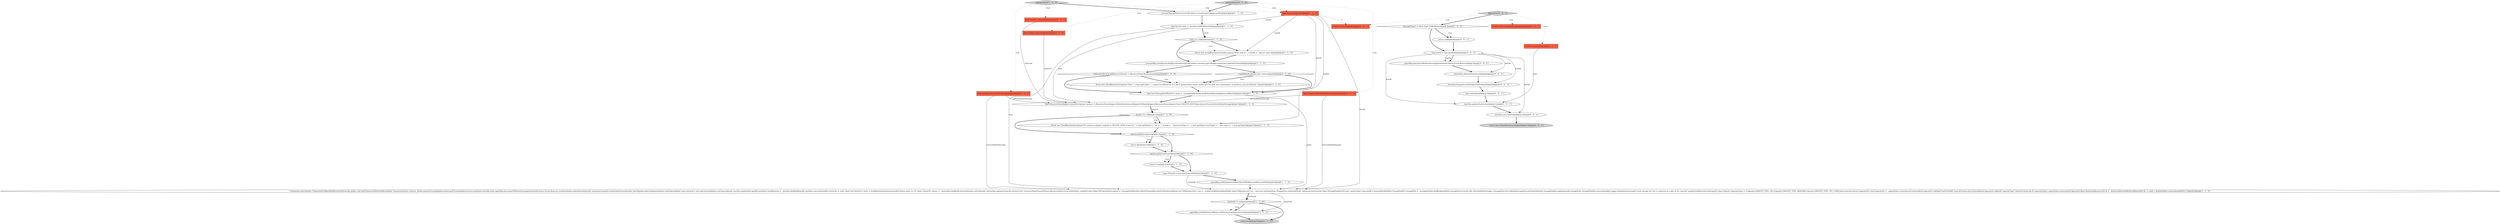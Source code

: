 digraph {
6 [style = filled, label = "Transaction.execute(new TransactionCallbackNoReturn(){@Override public void doInTransactionWithoutResult(final TransactionStatus status){_dcDao.releasePrivateIpAddress(host.getPrivateIpAddress(),host.getDataCenterId(),null)_agentMgr.disconnectWithoutInvestigation(hostId,Status.Event.Remove)_hostDetailsDao.deleteDetails(hostId)_hostGpuGroupsDao.deleteGpuEntries(hostId)_hostTagsDao.deleteTags(hostId)host.setGuid(null)final Long clusterId = host.getClusterId()host.setClusterId(null)_hostDao.update(host.getId(),host)Host hostRemoved = _hostDao.findById(hostId)_hostDao.remove(hostId)if (clusterId != null) {final List<HostVO> hosts = listAllHostsInCluster(clusterId)if (hosts.size() == 0) {final ClusterVO cluster = _clusterDao.findById(clusterId)cluster.setGuid(null)_clusterDao.update(clusterId,cluster)}}try {resourceStateTransitTo(host,ResourceState.Event.DeleteHost,_nodeId)}catch (final NoTransitionException e) _storagePoolHostDao.deletePrimaryRecordsForHost(hostId)final List<VMInstanceVO> vms = _vmDao.listByHostId(hostId)for (final VMInstanceVO vm : vms){vm.setState(State.Stopped)vm.setHostId(null)_vmDao.persist(vm)}for (final StoragePoolHostVO pool : pools){final Long poolId = pool.getPoolId()final StoragePoolVO storagePool = _storagePoolDao.findById(poolId)if (storagePool.isLocal() && isForceDeleteStorage) {storagePool.setUuid(null)storagePool.setClusterId(null)_storagePoolDao.update(poolId,storagePool)_storagePoolDao.remove(poolId)s_logger.debug(String.format(\"Local storage (id: %s( is removed as a part of %s removal\",poolId,hostRemoved.toString()))}}final Object(( capacityTypes = {Capacity.CAPACITY_TYPE_CPU,Capacity.CAPACITY_TYPE_MEMORY,Capacity.CAPACITY_TYPE_CPU_CORE}final SearchCriteria<CapacityVO> hostCapacitySC = _capacityDao.createSearchCriteria()hostCapacitySC.addAnd(\"hostOrPoolId\",SearchCriteria.Op.EQ,hostId)hostCapacitySC.addAnd(\"capacityType\",SearchCriteria.Op.IN,capacityTypes)_capacityDao.remove(hostCapacitySC)final DedicatedResourceVO dr = _dedicatedDao.findByHostId(hostId)if (dr != null) {_dedicatedDao.remove(dr.getId())}}})@@@25@@@['1', '1', '0']", fillcolor = white, shape = ellipse image = "AAA0AAABBB1BBB"];
21 [style = filled, label = "final long hostId@@@2@@@['1', '1', '0']", fillcolor = tomato, shape = box image = "AAA0AAABBB1BBB"];
9 [style = filled, label = "final boolean isForced@@@2@@@['1', '0', '0']", fillcolor = tomato, shape = box image = "AAA0AAABBB1BBB"];
29 [style = filled, label = "boolean isForceDeleteStorage@@@2@@@['0', '0', '1']", fillcolor = tomato, shape = box image = "AAA0AAABBB3BBB"];
5 [style = filled, label = "answer == null@@@14@@@['1', '1', '0']", fillcolor = white, shape = diamond image = "AAA0AAABBB1BBB"];
18 [style = filled, label = "final HostVO host = _hostDao.findById(hostId)@@@4@@@['1', '1', '0']", fillcolor = white, shape = ellipse image = "AAA0AAABBB1BBB"];
27 [style = filled, label = "final boolean isForceDeleteStorage@@@2@@@['0', '1', '0']", fillcolor = tomato, shape = box image = "AAA0AAABBB2BBB"];
13 [style = filled, label = "final List<StoragePoolHostVO> pools = _storagePoolHostDao.listByHostIdIncludingRemoved(hostId)@@@12@@@['1', '1', '0']", fillcolor = white, shape = ellipse image = "AAA0AAABBB1BBB"];
37 [style = filled, label = "_hostDao.update(hostId,host)@@@11@@@['0', '0', '1']", fillcolor = white, shape = ellipse image = "AAA0AAABBB3BBB"];
23 [style = filled, label = "return true@@@21@@@['1', '1', '0']", fillcolor = white, shape = ellipse image = "AAA0AAABBB1BBB"];
17 [style = filled, label = "!answer.getIsContinue()@@@20@@@['1', '1', '0']", fillcolor = white, shape = diamond image = "AAA0AAABBB1BBB"];
22 [style = filled, label = "_accountMgr.getActiveUser(CallContext.current().getCallingUserId())@@@3@@@['1', '1', '0']", fillcolor = white, shape = ellipse image = "AAA0AAABBB1BBB"];
38 [style = filled, label = "_hostDao.remove(hostId)@@@12@@@['0', '0', '1']", fillcolor = white, shape = ellipse image = "AAA0AAABBB3BBB"];
4 [style = filled, label = "Long clusterId = host.getClusterId()@@@23@@@['1', '1', '0']", fillcolor = white, shape = ellipse image = "AAA0AAABBB1BBB"];
3 [style = filled, label = "final boolean isForceDeleteStorage@@@2@@@['1', '0', '0']", fillcolor = tomato, shape = box image = "AAA0AAABBB1BBB"];
8 [style = filled, label = "answer.getIsException()@@@17@@@['1', '1', '0']", fillcolor = white, shape = diamond image = "AAA0AAABBB1BBB"];
39 [style = filled, label = "long hostId = host.getId()@@@6@@@['0', '0', '1']", fillcolor = white, shape = ellipse image = "AAA0AAABBB3BBB"];
26 [style = filled, label = "final boolean isForced@@@2@@@['0', '1', '0']", fillcolor = tomato, shape = box image = "AAA0AAABBB2BBB"];
15 [style = filled, label = "clusterId != null@@@84@@@['1', '1', '0']", fillcolor = white, shape = diamond image = "AAA0AAABBB1BBB"];
30 [style = filled, label = "host.setGuid(null)@@@10@@@['0', '0', '1']", fillcolor = white, shape = ellipse image = "AAA0AAABBB3BBB"];
32 [style = filled, label = "return null@@@4@@@['0', '0', '1']", fillcolor = white, shape = ellipse image = "AAA0AAABBB3BBB"];
12 [style = filled, label = "host == null@@@5@@@['1', '1', '0']", fillcolor = white, shape = diamond image = "AAA0AAABBB1BBB"];
41 [style = filled, label = "HostVO host@@@2@@@['0', '0', '1']", fillcolor = tomato, shape = box image = "AAA0AAABBB3BBB"];
7 [style = filled, label = "return false@@@18@@@['1', '1', '0']", fillcolor = white, shape = ellipse image = "AAA0AAABBB1BBB"];
33 [style = filled, label = "deleteHost['0', '0', '1']", fillcolor = lightgray, shape = diamond image = "AAA0AAABBB3BBB"];
19 [style = filled, label = "return true@@@87@@@['1', '1', '0']", fillcolor = lightgray, shape = ellipse image = "AAA0AAABBB1BBB"];
35 [style = filled, label = "_detailsDao.deleteDetails(hostId)@@@8@@@['0', '0', '1']", fillcolor = white, shape = ellipse image = "AAA0AAABBB3BBB"];
42 [style = filled, label = "boolean isForced@@@2@@@['0', '0', '1']", fillcolor = tomato, shape = box image = "AAA0AAABBB3BBB"];
40 [style = filled, label = "_hostGpuGroupsDao.deleteGpuEntries(hostId)@@@9@@@['0', '0', '1']", fillcolor = white, shape = ellipse image = "AAA0AAABBB3BBB"];
1 [style = filled, label = "_agentMgr.notifyMonitorsOfHostAboutToBeRemoved(host.getId())@@@24@@@['1', '1', '0']", fillcolor = white, shape = ellipse image = "AAA0AAABBB1BBB"];
20 [style = filled, label = "throw new CloudRuntimeException(\"No resource adapter respond to DELETE_HOST event for \" + host.getName() + \" id = \" + hostId + \", hypervisorType is \" + host.getHypervisorType() + \", host type is \" + host.getType())@@@15@@@['1', '1', '0']", fillcolor = white, shape = ellipse image = "AAA0AAABBB1BBB"];
0 [style = filled, label = "_accountMgr.checkAccessAndSpecifyAuthority(CallContext.current().getCallingAccount(),host.getDataCenterId())@@@8@@@['1', '1', '0']", fillcolor = white, shape = ellipse image = "AAA0AAABBB1BBB"];
31 [style = filled, label = "host.getType() != Host.Type.TrafficMonitor@@@3@@@['0', '0', '1']", fillcolor = white, shape = diamond image = "AAA0AAABBB3BBB"];
34 [style = filled, label = "return new DeleteHostAnswer(false)@@@13@@@['0', '0', '1']", fillcolor = lightgray, shape = ellipse image = "AAA0AAABBB3BBB"];
2 [style = filled, label = "final ResourceStateAdapter.DeleteHostAnswer answer = (ResourceStateAdapter.DeleteHostAnswer)dispatchToStateAdapters(ResourceStateAdapter.Event.DELETE_HOST,false,host,isForced,isForceDeleteStorage)@@@13@@@['1', '1', '0']", fillcolor = white, shape = ellipse image = "AAA0AAABBB1BBB"];
10 [style = filled, label = "doDeleteHost['1', '0', '0']", fillcolor = lightgray, shape = diamond image = "AAA0AAABBB1BBB"];
25 [style = filled, label = "doDeleteHost['0', '1', '0']", fillcolor = lightgray, shape = diamond image = "AAA0AAABBB2BBB"];
14 [style = filled, label = "throw new CloudRuntimeException(\"Host \" + host.getUuid() + \" cannot be deleted as it is not in maintenance mode. Either put the host into maintenance or perform a forced deletion.\")@@@10@@@['1', '1', '0']", fillcolor = white, shape = ellipse image = "AAA0AAABBB1BBB"];
24 [style = filled, label = "_agentMgr.notifyMonitorsOfRemovedHost(host.getId(),clusterId)@@@85@@@['1', '1', '0']", fillcolor = white, shape = ellipse image = "AAA0AAABBB1BBB"];
11 [style = filled, label = "throw new InvalidParameterValueException(\"Host with id \" + hostId + \" doesn't exist\")@@@6@@@['1', '1', '0']", fillcolor = white, shape = ellipse image = "AAA0AAABBB1BBB"];
36 [style = filled, label = "_agentMgr.disconnectWithoutInvestigation(hostId,Status.Event.Remove)@@@7@@@['0', '0', '1']", fillcolor = white, shape = ellipse image = "AAA0AAABBB3BBB"];
28 [style = filled, label = "!canDeleteHost(host) && !isForced@@@9@@@['0', '1', '0']", fillcolor = white, shape = diamond image = "AAA0AAABBB2BBB"];
16 [style = filled, label = "!isForced && host.getResourceState() != ResourceState.Maintenance@@@9@@@['1', '0', '0']", fillcolor = white, shape = diamond image = "AAA0AAABBB1BBB"];
21->13 [style = solid, label="hostId"];
28->13 [style = bold, label=""];
6->15 [style = solid, label="clusterId"];
39->38 [style = solid, label="hostId"];
25->21 [style = dotted, label="true"];
41->37 [style = solid, label="host"];
25->26 [style = dotted, label="true"];
16->13 [style = bold, label=""];
33->42 [style = dotted, label="true"];
31->32 [style = bold, label=""];
17->4 [style = bold, label=""];
21->42 [style = dashed, label="0"];
17->23 [style = bold, label=""];
31->32 [style = dotted, label="true"];
31->39 [style = bold, label=""];
23->4 [style = bold, label=""];
36->35 [style = bold, label=""];
40->30 [style = bold, label=""];
18->12 [style = solid, label="host"];
12->0 [style = bold, label=""];
35->40 [style = bold, label=""];
33->31 [style = bold, label=""];
10->3 [style = dotted, label="true"];
18->6 [style = solid, label="host"];
6->15 [style = bold, label=""];
12->11 [style = dotted, label="true"];
14->13 [style = bold, label=""];
16->14 [style = dotted, label="true"];
15->19 [style = bold, label=""];
2->5 [style = solid, label="answer"];
38->34 [style = bold, label=""];
4->1 [style = bold, label=""];
39->36 [style = bold, label=""];
25->27 [style = dotted, label="true"];
37->38 [style = bold, label=""];
21->6 [style = solid, label="hostId"];
3->6 [style = solid, label="isForceDeleteStorage"];
28->14 [style = bold, label=""];
33->41 [style = dotted, label="true"];
21->11 [style = solid, label="hostId"];
5->8 [style = bold, label=""];
11->0 [style = bold, label=""];
20->8 [style = bold, label=""];
15->24 [style = bold, label=""];
8->7 [style = dotted, label="true"];
21->18 [style = solid, label="hostId"];
10->22 [style = bold, label=""];
33->29 [style = dotted, label="true"];
39->40 [style = solid, label="hostId"];
22->18 [style = bold, label=""];
7->17 [style = bold, label=""];
8->7 [style = bold, label=""];
28->14 [style = dotted, label="true"];
24->19 [style = bold, label=""];
6->24 [style = solid, label="clusterId"];
26->2 [style = solid, label="isForced"];
10->9 [style = dotted, label="true"];
15->24 [style = dotted, label="true"];
13->6 [style = solid, label="pools"];
30->37 [style = bold, label=""];
39->36 [style = solid, label="hostId"];
2->5 [style = bold, label=""];
3->2 [style = solid, label="isForceDeleteStorage"];
32->39 [style = bold, label=""];
17->23 [style = dotted, label="true"];
9->2 [style = solid, label="isForced"];
8->17 [style = bold, label=""];
39->35 [style = solid, label="hostId"];
21->20 [style = solid, label="hostId"];
39->37 [style = solid, label="hostId"];
1->6 [style = bold, label=""];
18->2 [style = solid, label="host"];
16->14 [style = bold, label=""];
5->20 [style = bold, label=""];
4->6 [style = solid, label="clusterId"];
27->6 [style = solid, label="isForceDeleteStorage"];
12->11 [style = bold, label=""];
10->21 [style = dotted, label="true"];
0->28 [style = bold, label=""];
18->12 [style = bold, label=""];
27->2 [style = solid, label="isForceDeleteStorage"];
13->2 [style = bold, label=""];
25->22 [style = bold, label=""];
5->20 [style = dotted, label="true"];
0->16 [style = bold, label=""];
}
